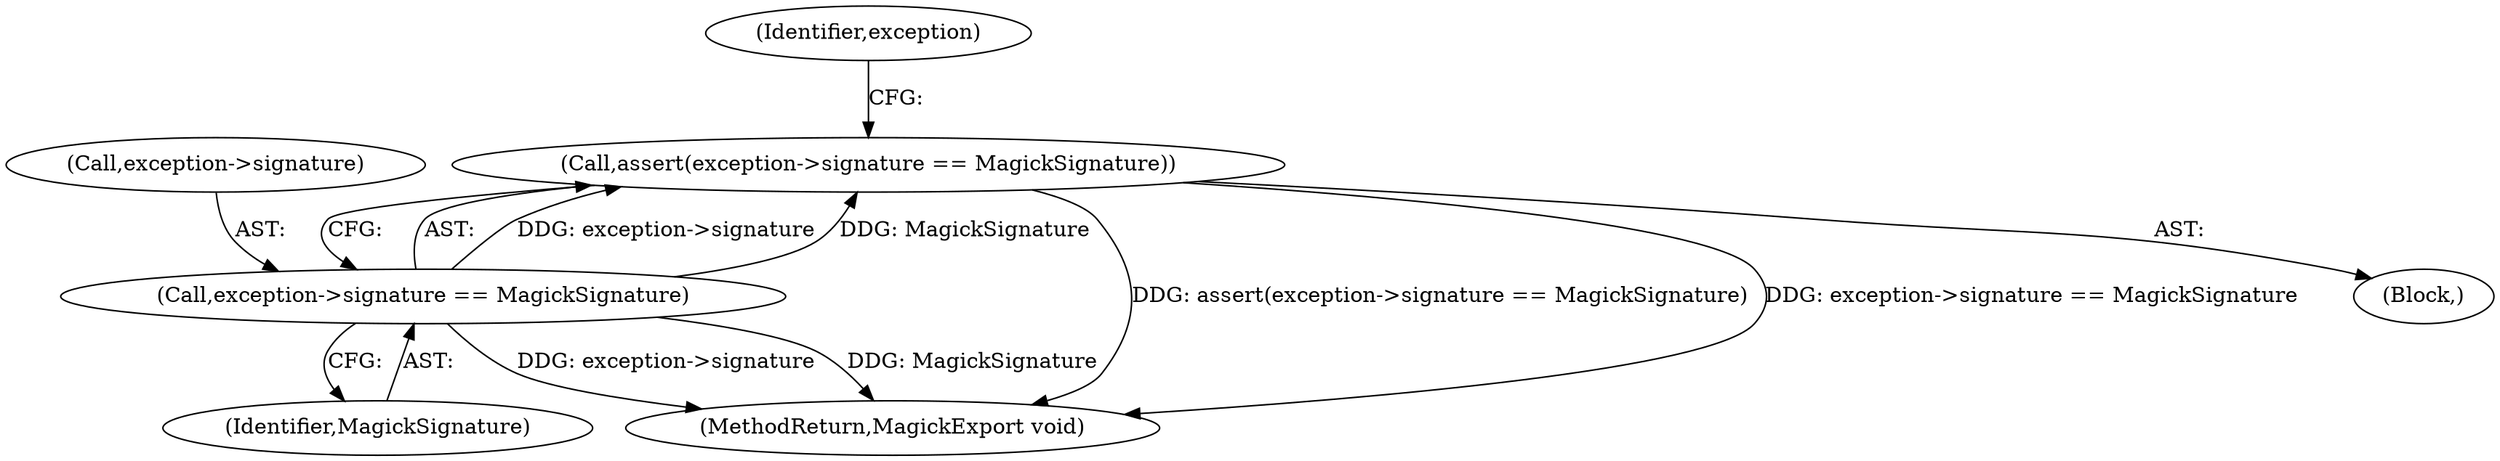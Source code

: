 digraph "0_ImageMagick_0474237508f39c4f783208123431815f1ededb76_2@API" {
"1000110" [label="(Call,assert(exception->signature == MagickSignature))"];
"1000111" [label="(Call,exception->signature == MagickSignature)"];
"1000102" [label="(Block,)"];
"1000115" [label="(Identifier,MagickSignature)"];
"1000119" [label="(Identifier,exception)"];
"1000112" [label="(Call,exception->signature)"];
"1000111" [label="(Call,exception->signature == MagickSignature)"];
"1000110" [label="(Call,assert(exception->signature == MagickSignature))"];
"1000228" [label="(MethodReturn,MagickExport void)"];
"1000110" -> "1000102"  [label="AST: "];
"1000110" -> "1000111"  [label="CFG: "];
"1000111" -> "1000110"  [label="AST: "];
"1000119" -> "1000110"  [label="CFG: "];
"1000110" -> "1000228"  [label="DDG: assert(exception->signature == MagickSignature)"];
"1000110" -> "1000228"  [label="DDG: exception->signature == MagickSignature"];
"1000111" -> "1000110"  [label="DDG: exception->signature"];
"1000111" -> "1000110"  [label="DDG: MagickSignature"];
"1000111" -> "1000115"  [label="CFG: "];
"1000112" -> "1000111"  [label="AST: "];
"1000115" -> "1000111"  [label="AST: "];
"1000111" -> "1000228"  [label="DDG: exception->signature"];
"1000111" -> "1000228"  [label="DDG: MagickSignature"];
}
